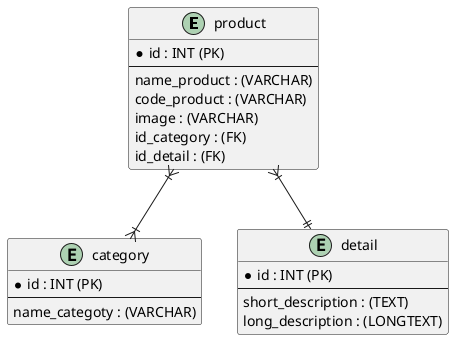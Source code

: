 @startuml tws
entity product{
    *id : INT (PK)
    --
    name_product : (VARCHAR)
    code_product : (VARCHAR)
    image : (VARCHAR)
    id_category : (FK)
    id_detail : (FK)
}


entity category{
    *id : INT (PK)
    --
    name_categoty : (VARCHAR)
}


entity detail{
    *id : INT (PK)
    --
    short_description : (TEXT)
    long_description : (LONGTEXT)
}

product }|--|{ category
product }|--|| detail
@enduml